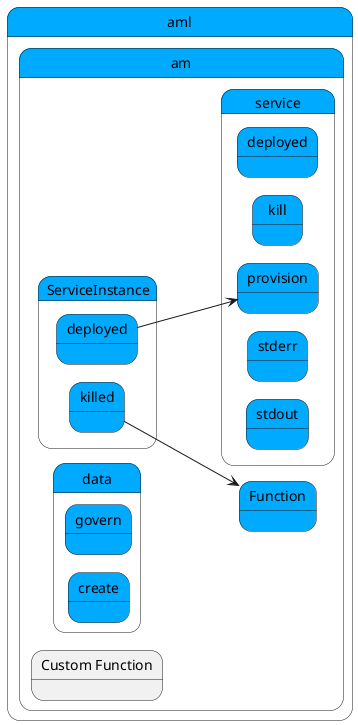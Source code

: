 @startuml
left to right direction


state "aml" as aml #00aaff {
state "am" as amlam #00aaff {
}
}


state amlam #00aaff {
    state "Custom Function" as amfunction {
    }
}

        state "aml" as aml #00aaff {
state "am" as amlam #00aaff {
state "data" as amlamdata #00aaff {
state "create" as amlamdatacreate #00aaff {
}
}
}
}


        state "aml" as aml #00aaff {
state "am" as amlam #00aaff {
state "data" as amlamdata #00aaff {
state "govern" as amlamdatagovern #00aaff {
}
}
}
}


        state "aml" as aml #00aaff {
state "am" as amlam #00aaff {
state "service" as amlamservice #00aaff {
state "deployed" as amlamservicedeployed #00aaff {
}
}
}
}


        state "aml" as aml #00aaff {
state "am" as amlam #00aaff {
state "service" as amlamservice #00aaff {
state "kill" as amlamservicekill #00aaff {
}
}
}
}


        state "aml" as aml #00aaff {
state "am" as amlam #00aaff {
state "service" as amlamservice #00aaff {
state "provision" as amlamserviceprovision #00aaff {
}
}
}
}


        state "aml" as aml #00aaff {
state "am" as amlam #00aaff {
state "service" as amlamservice #00aaff {
state "stderr" as amlamservicestderr #00aaff {
}
}
}
}


        state "aml" as aml #00aaff {
state "am" as amlam #00aaff {
state "service" as amlamservice #00aaff {
state "stdout" as amlamservicestdout #00aaff {
}
}
}
}




        state "aml" as aml #00aaff {
state "am" as amlam #00aaff {
state "ServiceInstance" as amlamserviceinstance #00aaff {
state "deployed" as amlamserviceinstancedeployed #00aaff {
}
}
}
}

        
    state "aml" as aml #00aaff {
state "am" as amlam #00aaff {
state "service" as amlamservice #00aaff {
state "provision" as amlamserviceprovision #00aaff {
}
}
}
}

    amlamserviceinstancedeployed ---> amlamserviceprovision
  

        state "aml" as aml #00aaff {
state "am" as amlam #00aaff {
state "ServiceInstance" as amlamserviceinstance #00aaff {
state "killed" as amlamserviceinstancekilled #00aaff {
}
}
}
}

        
    state "aml" as aml #00aaff {
state "am" as amlam #00aaff {
state "Function" as amlamfunction #00aaff {
}
}
}

    amlamserviceinstancekilled ---> amlamfunction
  


    
    
        
       
    
    
        
       

@enduml
